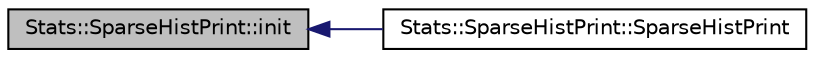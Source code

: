 digraph G
{
  edge [fontname="Helvetica",fontsize="10",labelfontname="Helvetica",labelfontsize="10"];
  node [fontname="Helvetica",fontsize="10",shape=record];
  rankdir=LR;
  Node1 [label="Stats::SparseHistPrint::init",height=0.2,width=0.4,color="black", fillcolor="grey75", style="filled" fontcolor="black"];
  Node1 -> Node2 [dir=back,color="midnightblue",fontsize="10",style="solid",fontname="Helvetica"];
  Node2 [label="Stats::SparseHistPrint::SparseHistPrint",height=0.2,width=0.4,color="black", fillcolor="white", style="filled",URL="$structStats_1_1SparseHistPrint.html#a30fe39f80fc136f7e618b89f8fdc3e35"];
}
